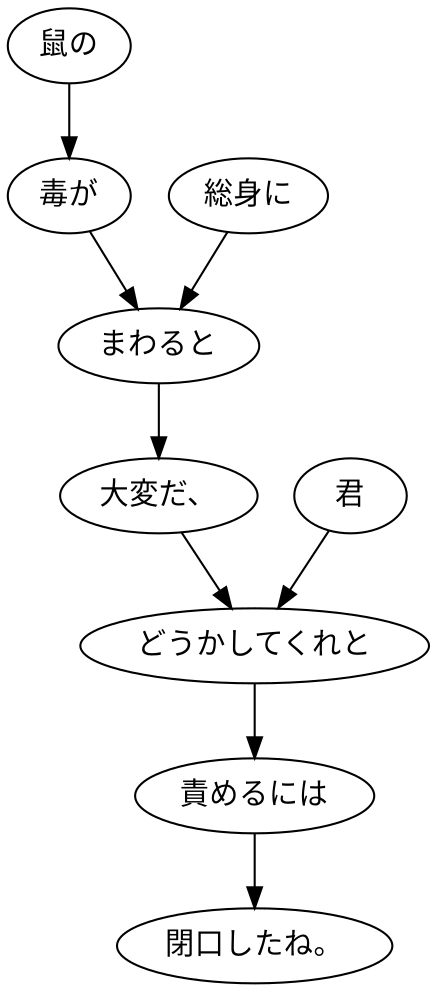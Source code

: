 digraph graph6085 {
	node0 [label="鼠の"];
	node1 [label="毒が"];
	node2 [label="総身に"];
	node3 [label="まわると"];
	node4 [label="大変だ、"];
	node5 [label="君"];
	node6 [label="どうかしてくれと"];
	node7 [label="責めるには"];
	node8 [label="閉口したね。"];
	node0 -> node1;
	node1 -> node3;
	node2 -> node3;
	node3 -> node4;
	node4 -> node6;
	node5 -> node6;
	node6 -> node7;
	node7 -> node8;
}
